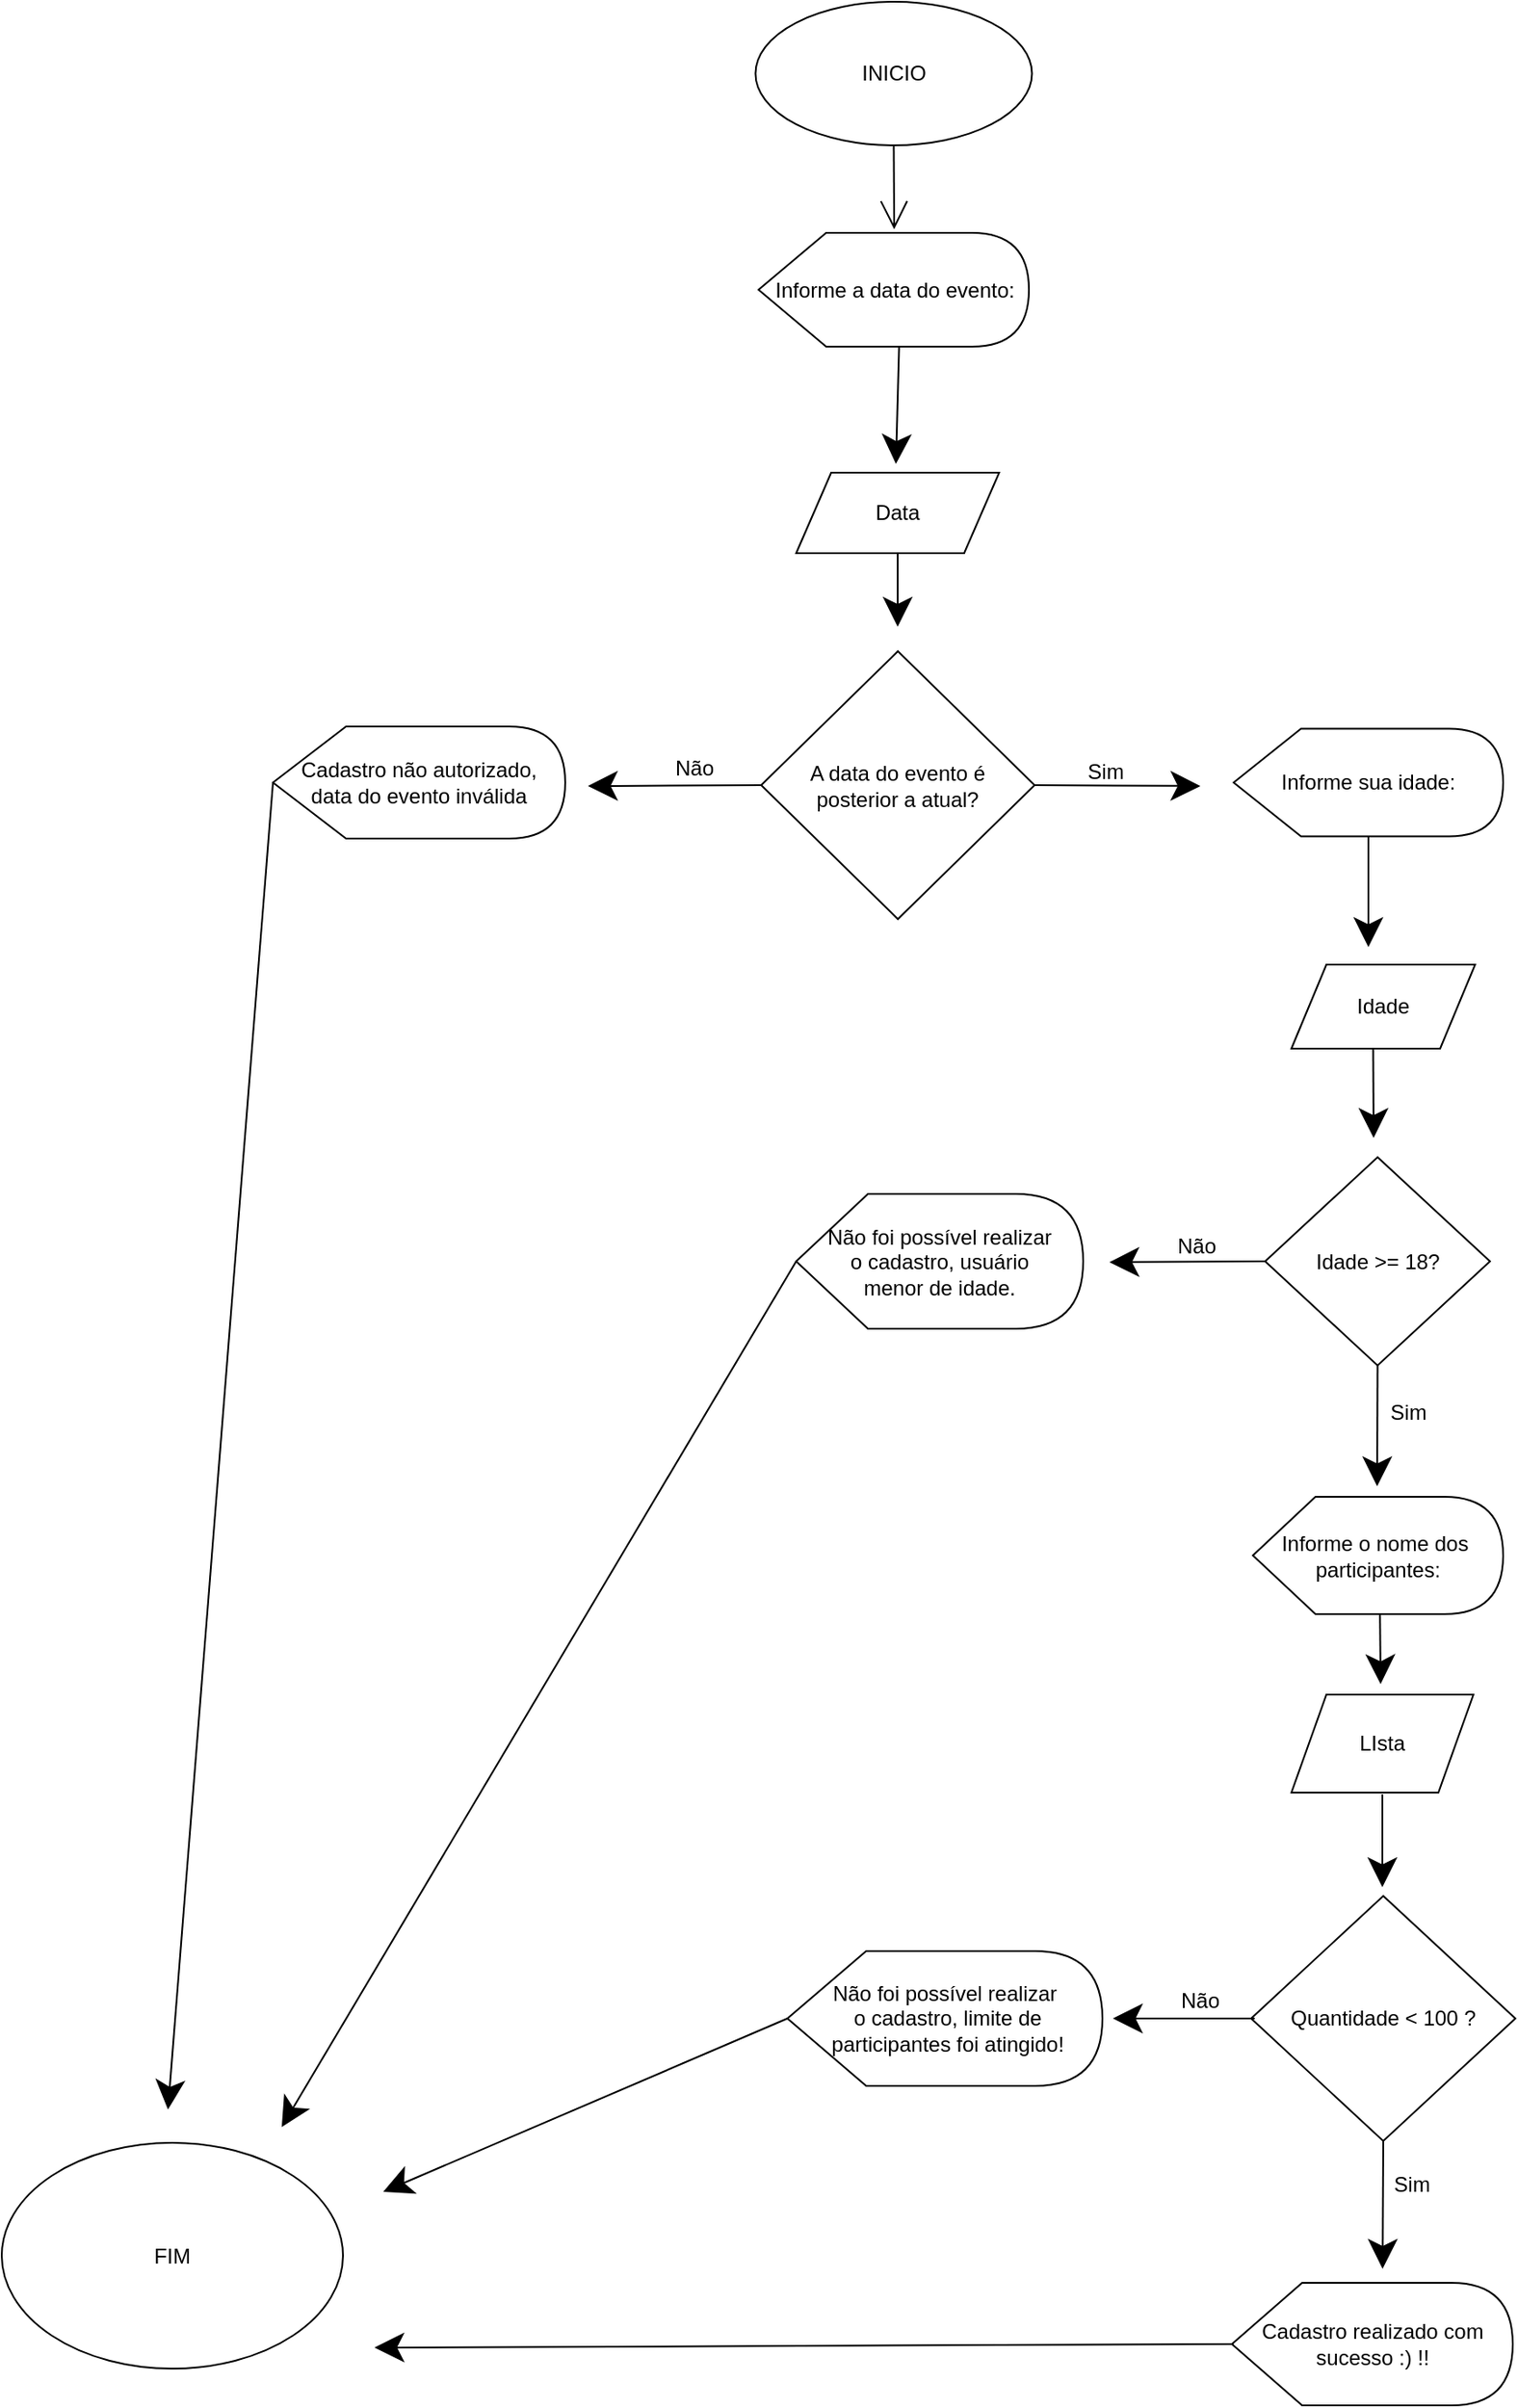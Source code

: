 <mxfile version="16.6.2" type="github"><diagram id="-MImv7gP_bQj-SQNfwIl" name="Page-1"><mxGraphModel dx="2286" dy="1332" grid="0" gridSize="10" guides="1" tooltips="1" connect="1" arrows="1" fold="1" page="0" pageScale="1" pageWidth="827" pageHeight="1169" math="0" shadow="0"><root><mxCell id="0"/><mxCell id="1" parent="0"/><mxCell id="gs54L9Cp9QeH1YdaUZLW-1" value="INICIO" style="ellipse;whiteSpace=wrap;html=1;hachureGap=4;" parent="1" vertex="1"><mxGeometry x="196.75" y="-197" width="158" height="82" as="geometry"/></mxCell><mxCell id="gs54L9Cp9QeH1YdaUZLW-2" value="" style="edgeStyle=none;orthogonalLoop=1;jettySize=auto;html=1;rounded=0;endArrow=open;startSize=14;endSize=14;sourcePerimeterSpacing=8;targetPerimeterSpacing=8;curved=1;exitX=0.5;exitY=1;exitDx=0;exitDy=0;" parent="1" source="gs54L9Cp9QeH1YdaUZLW-1" edge="1"><mxGeometry width="120" relative="1" as="geometry"><mxPoint x="279" y="191" as="sourcePoint"/><mxPoint x="276" y="-67" as="targetPoint"/><Array as="points"/></mxGeometry></mxCell><mxCell id="gs54L9Cp9QeH1YdaUZLW-4" value="Informe a data do evento:" style="shape=display;whiteSpace=wrap;html=1;hachureGap=4;" parent="1" vertex="1"><mxGeometry x="198.5" y="-65" width="154.5" height="65" as="geometry"/></mxCell><mxCell id="gs54L9Cp9QeH1YdaUZLW-5" value="" style="endArrow=classic;html=1;rounded=0;startSize=14;endSize=14;sourcePerimeterSpacing=8;targetPerimeterSpacing=8;curved=1;exitX=0;exitY=0;exitDx=80.312;exitDy=65;exitPerimeter=0;" parent="1" source="gs54L9Cp9QeH1YdaUZLW-4" edge="1"><mxGeometry width="50" height="50" relative="1" as="geometry"><mxPoint x="253" y="126" as="sourcePoint"/><mxPoint x="277" y="67" as="targetPoint"/></mxGeometry></mxCell><mxCell id="gs54L9Cp9QeH1YdaUZLW-6" value="A data do evento é &lt;br&gt;posterior a atual?" style="rhombus;whiteSpace=wrap;html=1;hachureGap=4;" parent="1" vertex="1"><mxGeometry x="200" y="174" width="156.25" height="153" as="geometry"/></mxCell><mxCell id="gs54L9Cp9QeH1YdaUZLW-7" value="" style="endArrow=classic;html=1;rounded=0;startSize=14;endSize=14;sourcePerimeterSpacing=8;targetPerimeterSpacing=8;curved=1;exitX=1;exitY=0.5;exitDx=0;exitDy=0;" parent="1" source="gs54L9Cp9QeH1YdaUZLW-6" edge="1"><mxGeometry width="50" height="50" relative="1" as="geometry"><mxPoint x="357" y="274" as="sourcePoint"/><mxPoint x="451" y="251" as="targetPoint"/></mxGeometry></mxCell><mxCell id="gs54L9Cp9QeH1YdaUZLW-8" value="" style="endArrow=classic;html=1;rounded=0;startSize=14;endSize=14;sourcePerimeterSpacing=8;targetPerimeterSpacing=8;curved=1;exitX=0;exitY=0.5;exitDx=0;exitDy=0;" parent="1" source="gs54L9Cp9QeH1YdaUZLW-6" edge="1"><mxGeometry width="50" height="50" relative="1" as="geometry"><mxPoint x="148" y="273" as="sourcePoint"/><mxPoint x="101" y="251" as="targetPoint"/></mxGeometry></mxCell><mxCell id="gs54L9Cp9QeH1YdaUZLW-9" value="Cadastro não autorizado,&lt;br&gt;data do evento inválida" style="shape=display;whiteSpace=wrap;html=1;hachureGap=4;" parent="1" vertex="1"><mxGeometry x="-79" y="217" width="167" height="64" as="geometry"/></mxCell><mxCell id="gs54L9Cp9QeH1YdaUZLW-10" value="Informe sua idade:" style="shape=display;whiteSpace=wrap;html=1;hachureGap=4;" parent="1" vertex="1"><mxGeometry x="470" y="218.25" width="154" height="61.5" as="geometry"/></mxCell><mxCell id="gs54L9Cp9QeH1YdaUZLW-11" value="Sim" style="text;html=1;strokeColor=none;fillColor=none;align=center;verticalAlign=middle;whiteSpace=wrap;rounded=0;hachureGap=4;" parent="1" vertex="1"><mxGeometry x="367" y="228" width="60" height="30" as="geometry"/></mxCell><mxCell id="gs54L9Cp9QeH1YdaUZLW-12" value="Não" style="text;html=1;strokeColor=none;fillColor=none;align=center;verticalAlign=middle;whiteSpace=wrap;rounded=0;hachureGap=4;" parent="1" vertex="1"><mxGeometry x="132" y="226" width="60" height="30" as="geometry"/></mxCell><mxCell id="gs54L9Cp9QeH1YdaUZLW-14" value="Idade &amp;gt;= 18?" style="rhombus;whiteSpace=wrap;html=1;hachureGap=4;" parent="1" vertex="1"><mxGeometry x="488" y="463" width="128.5" height="119" as="geometry"/></mxCell><mxCell id="gs54L9Cp9QeH1YdaUZLW-15" value="" style="endArrow=classic;html=1;rounded=0;startSize=14;endSize=14;sourcePerimeterSpacing=8;targetPerimeterSpacing=8;curved=1;" parent="1" edge="1"><mxGeometry width="50" height="50" relative="1" as="geometry"><mxPoint x="547" y="280" as="sourcePoint"/><mxPoint x="547" y="343" as="targetPoint"/></mxGeometry></mxCell><mxCell id="gs54L9Cp9QeH1YdaUZLW-18" value="Não foi possível realizar&lt;br&gt;o cadastro, usuário &lt;br&gt;menor de idade." style="shape=display;whiteSpace=wrap;html=1;hachureGap=4;" parent="1" vertex="1"><mxGeometry x="220" y="484" width="164" height="77" as="geometry"/></mxCell><mxCell id="gs54L9Cp9QeH1YdaUZLW-19" value="Não" style="text;html=1;strokeColor=none;fillColor=none;align=center;verticalAlign=middle;whiteSpace=wrap;rounded=0;hachureGap=4;" parent="1" vertex="1"><mxGeometry x="419" y="499" width="60" height="30" as="geometry"/></mxCell><mxCell id="gs54L9Cp9QeH1YdaUZLW-20" value="Sim" style="text;html=1;strokeColor=none;fillColor=none;align=center;verticalAlign=middle;whiteSpace=wrap;rounded=0;hachureGap=4;" parent="1" vertex="1"><mxGeometry x="540" y="594" width="60" height="30" as="geometry"/></mxCell><mxCell id="gs54L9Cp9QeH1YdaUZLW-21" value="Idade" style="shape=parallelogram;perimeter=parallelogramPerimeter;whiteSpace=wrap;html=1;fixedSize=1;hachureGap=4;" parent="1" vertex="1"><mxGeometry x="503" y="353" width="105" height="48" as="geometry"/></mxCell><mxCell id="gs54L9Cp9QeH1YdaUZLW-22" value="Data" style="shape=parallelogram;perimeter=parallelogramPerimeter;whiteSpace=wrap;html=1;fixedSize=1;hachureGap=4;" parent="1" vertex="1"><mxGeometry x="220" y="72" width="116" height="46" as="geometry"/></mxCell><mxCell id="gs54L9Cp9QeH1YdaUZLW-24" value="" style="endArrow=classic;html=1;rounded=0;startSize=14;endSize=14;sourcePerimeterSpacing=8;targetPerimeterSpacing=8;curved=1;exitX=0.5;exitY=1;exitDx=0;exitDy=0;" parent="1" source="gs54L9Cp9QeH1YdaUZLW-22" edge="1"><mxGeometry width="50" height="50" relative="1" as="geometry"><mxPoint x="273" y="120" as="sourcePoint"/><mxPoint x="278" y="160" as="targetPoint"/></mxGeometry></mxCell><mxCell id="gs54L9Cp9QeH1YdaUZLW-26" value="" style="endArrow=classic;html=1;rounded=0;startSize=14;endSize=14;sourcePerimeterSpacing=8;targetPerimeterSpacing=8;curved=1;exitX=0.445;exitY=0.991;exitDx=0;exitDy=0;exitPerimeter=0;" parent="1" source="gs54L9Cp9QeH1YdaUZLW-21" edge="1"><mxGeometry width="50" height="50" relative="1" as="geometry"><mxPoint x="542" y="403" as="sourcePoint"/><mxPoint x="550" y="452" as="targetPoint"/></mxGeometry></mxCell><mxCell id="gs54L9Cp9QeH1YdaUZLW-28" value="" style="endArrow=classic;html=1;rounded=0;startSize=14;endSize=14;sourcePerimeterSpacing=8;targetPerimeterSpacing=8;curved=1;exitX=0;exitY=0.5;exitDx=0;exitDy=0;" parent="1" source="gs54L9Cp9QeH1YdaUZLW-14" edge="1"><mxGeometry width="50" height="50" relative="1" as="geometry"><mxPoint x="409" y="563" as="sourcePoint"/><mxPoint x="399" y="523" as="targetPoint"/></mxGeometry></mxCell><mxCell id="gs54L9Cp9QeH1YdaUZLW-31" value="" style="endArrow=classic;html=1;rounded=0;startSize=14;endSize=14;sourcePerimeterSpacing=8;targetPerimeterSpacing=8;curved=1;exitX=0.5;exitY=1;exitDx=0;exitDy=0;" parent="1" source="gs54L9Cp9QeH1YdaUZLW-14" edge="1"><mxGeometry width="50" height="50" relative="1" as="geometry"><mxPoint x="314" y="325" as="sourcePoint"/><mxPoint x="552" y="651" as="targetPoint"/></mxGeometry></mxCell><mxCell id="gs54L9Cp9QeH1YdaUZLW-32" value="Informe o nome dos&amp;nbsp;&lt;br&gt;participantes:" style="shape=display;whiteSpace=wrap;html=1;hachureGap=4;" parent="1" vertex="1"><mxGeometry x="481" y="657" width="143" height="67" as="geometry"/></mxCell><mxCell id="gs54L9Cp9QeH1YdaUZLW-33" value="LIsta" style="shape=parallelogram;perimeter=parallelogramPerimeter;whiteSpace=wrap;html=1;fixedSize=1;hachureGap=4;" parent="1" vertex="1"><mxGeometry x="503" y="770" width="104" height="56" as="geometry"/></mxCell><mxCell id="gs54L9Cp9QeH1YdaUZLW-34" value="" style="endArrow=classic;html=1;rounded=0;startSize=14;endSize=14;sourcePerimeterSpacing=8;targetPerimeterSpacing=8;curved=1;exitX=0;exitY=0;exitDx=72.625;exitDy=67;exitPerimeter=0;" parent="1" source="gs54L9Cp9QeH1YdaUZLW-32" edge="1"><mxGeometry width="50" height="50" relative="1" as="geometry"><mxPoint x="529" y="770" as="sourcePoint"/><mxPoint x="554" y="764" as="targetPoint"/></mxGeometry></mxCell><mxCell id="gs54L9Cp9QeH1YdaUZLW-35" value="" style="endArrow=classic;html=1;rounded=0;startSize=14;endSize=14;sourcePerimeterSpacing=8;targetPerimeterSpacing=8;curved=1;" parent="1" edge="1"><mxGeometry width="50" height="50" relative="1" as="geometry"><mxPoint x="555" y="827" as="sourcePoint"/><mxPoint x="555" y="880" as="targetPoint"/></mxGeometry></mxCell><mxCell id="gs54L9Cp9QeH1YdaUZLW-36" value="Quantidade &amp;lt; 100 ?" style="rhombus;whiteSpace=wrap;html=1;hachureGap=4;" parent="1" vertex="1"><mxGeometry x="480" y="885" width="151" height="140" as="geometry"/></mxCell><mxCell id="gs54L9Cp9QeH1YdaUZLW-37" value="" style="endArrow=classic;html=1;rounded=0;startSize=14;endSize=14;sourcePerimeterSpacing=8;targetPerimeterSpacing=8;curved=1;" parent="1" edge="1"><mxGeometry width="50" height="50" relative="1" as="geometry"><mxPoint x="482" y="955" as="sourcePoint"/><mxPoint x="401" y="955" as="targetPoint"/></mxGeometry></mxCell><mxCell id="gs54L9Cp9QeH1YdaUZLW-38" value="" style="endArrow=classic;html=1;rounded=0;startSize=14;endSize=14;sourcePerimeterSpacing=8;targetPerimeterSpacing=8;curved=1;exitX=0.5;exitY=1;exitDx=0;exitDy=0;" parent="1" source="gs54L9Cp9QeH1YdaUZLW-36" edge="1"><mxGeometry width="50" height="50" relative="1" as="geometry"><mxPoint x="529" y="1073" as="sourcePoint"/><mxPoint x="555.114" y="1098" as="targetPoint"/></mxGeometry></mxCell><mxCell id="gs54L9Cp9QeH1YdaUZLW-40" value="Sim" style="text;html=1;strokeColor=none;fillColor=none;align=center;verticalAlign=middle;whiteSpace=wrap;rounded=0;hachureGap=4;" parent="1" vertex="1"><mxGeometry x="542" y="1035" width="60" height="30" as="geometry"/></mxCell><mxCell id="gs54L9Cp9QeH1YdaUZLW-41" value="Não" style="text;html=1;strokeColor=none;fillColor=none;align=center;verticalAlign=middle;whiteSpace=wrap;rounded=0;hachureGap=4;" parent="1" vertex="1"><mxGeometry x="421" y="930" width="60" height="30" as="geometry"/></mxCell><mxCell id="gs54L9Cp9QeH1YdaUZLW-42" value="Não foi possível realizar&lt;br&gt;&amp;nbsp;o cadastro, limite de&lt;br&gt;&amp;nbsp;participantes foi atingido!" style="shape=display;whiteSpace=wrap;html=1;hachureGap=4;" parent="1" vertex="1"><mxGeometry x="215" y="916.5" width="180" height="77" as="geometry"/></mxCell><mxCell id="gs54L9Cp9QeH1YdaUZLW-43" value="Cadastro realizado com sucesso :) !!" style="shape=display;whiteSpace=wrap;html=1;hachureGap=4;" parent="1" vertex="1"><mxGeometry x="469" y="1106" width="160.5" height="70" as="geometry"/></mxCell><mxCell id="gs54L9Cp9QeH1YdaUZLW-45" value="" style="endArrow=classic;html=1;rounded=0;startSize=14;endSize=14;sourcePerimeterSpacing=8;targetPerimeterSpacing=8;curved=1;" parent="1" edge="1"><mxGeometry width="50" height="50" relative="1" as="geometry"><mxPoint x="470" y="1141" as="sourcePoint"/><mxPoint x="-21" y="1143" as="targetPoint"/></mxGeometry></mxCell><mxCell id="gs54L9Cp9QeH1YdaUZLW-46" value="" style="endArrow=classic;html=1;rounded=0;startSize=14;endSize=14;sourcePerimeterSpacing=8;targetPerimeterSpacing=8;curved=1;exitX=0;exitY=0.5;exitDx=0;exitDy=0;exitPerimeter=0;" parent="1" source="gs54L9Cp9QeH1YdaUZLW-42" edge="1"><mxGeometry width="50" height="50" relative="1" as="geometry"><mxPoint x="98" y="974" as="sourcePoint"/><mxPoint x="-16" y="1054" as="targetPoint"/></mxGeometry></mxCell><mxCell id="gs54L9Cp9QeH1YdaUZLW-47" value="" style="endArrow=classic;html=1;rounded=0;startSize=14;endSize=14;sourcePerimeterSpacing=8;targetPerimeterSpacing=8;curved=1;exitX=0;exitY=0.5;exitDx=0;exitDy=0;exitPerimeter=0;" parent="1" source="gs54L9Cp9QeH1YdaUZLW-18" edge="1"><mxGeometry width="50" height="50" relative="1" as="geometry"><mxPoint x="29" y="626" as="sourcePoint"/><mxPoint x="-74" y="1017" as="targetPoint"/></mxGeometry></mxCell><mxCell id="gs54L9Cp9QeH1YdaUZLW-48" value="" style="endArrow=classic;html=1;rounded=0;startSize=14;endSize=14;sourcePerimeterSpacing=8;targetPerimeterSpacing=8;curved=1;exitX=0;exitY=0.5;exitDx=0;exitDy=0;exitPerimeter=0;" parent="1" source="gs54L9Cp9QeH1YdaUZLW-9" edge="1"><mxGeometry width="50" height="50" relative="1" as="geometry"><mxPoint x="-248" y="525" as="sourcePoint"/><mxPoint x="-139" y="1007" as="targetPoint"/></mxGeometry></mxCell><mxCell id="gs54L9Cp9QeH1YdaUZLW-49" value="FIM" style="ellipse;whiteSpace=wrap;html=1;hachureGap=4;" parent="1" vertex="1"><mxGeometry x="-234" y="1026" width="195" height="129" as="geometry"/></mxCell></root></mxGraphModel></diagram></mxfile>